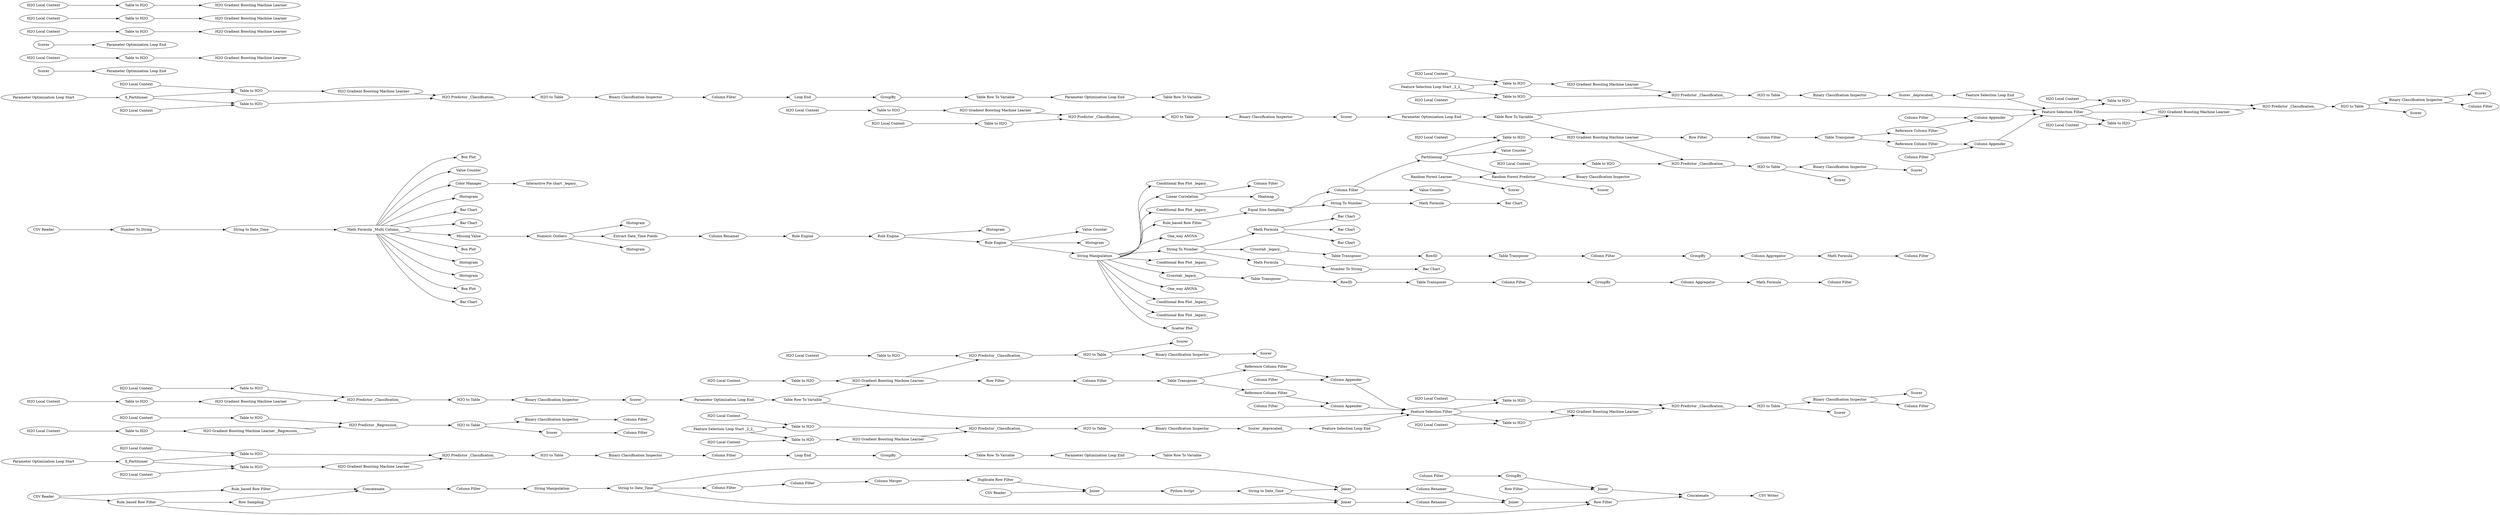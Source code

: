 digraph {
	"-269686987685757162_80" [label=Joiner]
	"6468427717350328888_75" [label="Binary Classification Inspector"]
	"-8148125716424817848_355" [label="H2O Predictor _Regression_"]
	"7115783658389432447_344" [label="H2O Predictor _Classification_"]
	"-153211976848635762_71" [label="Box Plot"]
	"1515580851373965262_49" [label="H2O Gradient Boosting Machine Learner"]
	"300959159053340171_335" [label="Parameter Optimization Loop Start"]
	"300959159053340171_24" [label=Scorer]
	"7115783658389432447_347" [label="H2O Local Context"]
	"6468427717350328888_120" [label="Loop End"]
	"6468427717350328888_81" [label="Parameter Optimization Loop End"]
	"300959159053340171_83" [label="Table Row To Variable"]
	"8859842160595013991_345" [label="H2O Gradient Boosting Machine Learner"]
	"7115783658389432447_340" [label="H2O to Table"]
	"3006495041710857936_45" [label="Column Filter"]
	"300959159053340171_81" [label="Parameter Optimization Loop End"]
	"-153211976848635762_360" [label="Value Counter"]
	"-153211976848635762_397" [label="Bar Chart"]
	"3006495041710857936_27" [label="H2O Local Context"]
	"-153211976848635762_400" [label="Bar Chart"]
	"-8148125716424817848_89" [label="Binary Classification Inspector"]
	"6468427717350328888_338" [label="H2O Gradient Boosting Machine Learner"]
	"-153211976848635762_124" [label="Rule Engine"]
	"3006495041710857936_89" [label="Binary Classification Inspector"]
	"7622863308842124918_82" [label="String Manipulation"]
	"3006495041710857936_359" [label="H2O Local Context"]
	"3006495041710857936_353" [label="H2O Local Context"]
	"-7961972666958365673_46" [label="Feature Selection Loop Start _2_2_"]
	"-153211976848635762_127" [label=Histogram]
	"-153211976848635762_134" [label="One_way ANOVA"]
	"-269686987685757162_78" [label="Column Merger"]
	"-5977637639171479203_32" [label="H2O to Table"]
	"-2211865584324195440_27" [label=GroupBy]
	"6468427717350328888_118" [label=X_Partitioner]
	"6468427717350328888_24" [label=Scorer]
	"6468427717350328888_342" [label="H2O to Table"]
	"-153211976848635762_408" [label=Histogram]
	"-5977637639171479203_57" [label="Column Appender"]
	"300959159053340171_120" [label="Loop End"]
	"-5977637639171479203_41" [label="Column Filter"]
	"-5977637639171479203_358" [label="Table to H2O"]
	"-153211976848635762_373" [label="Column Filter"]
	"-2211865584324195440_29" [label="Column Aggregator"]
	"300959159053340171_30" [label="H2O Gradient Boosting Machine Learner"]
	"-153211976848635762_385" [label="String Manipulation"]
	"6644290207530954404_159" [label="Column Filter"]
	"3006495041710857936_57" [label="Column Appender"]
	"7622863308842124918_87" [label="String to Date_Time"]
	"7115783658389432447_341" [label="Table to H2O"]
	"-153211976848635762_402" [label="Column Renamer"]
	"-153211976848635762_396" [label="String To Number"]
	"-7961972666958365673_37" [label="Feature Selection Filter"]
	"-269686987685757162_75" [label="Python Script"]
	"3006495041710857936_358" [label="Table to H2O"]
	"3006495041710857936_351" [label=Scorer]
	"-153211976848635762_401" [label="String to Date_Time"]
	"-153211976848635762_63" [label="Conditional Box Plot _legacy_"]
	"-2211865584324195440_32" [label="Table Transposer"]
	"6644290207530954404_162" [label=GroupBy]
	"3006495041710857936_32" [label="H2O to Table"]
	"6468427717350328888_28" [label="H2O Local Context"]
	"300959159053340171_339" [label="H2O Local Context"]
	"300959159053340171_7" [label="Parameter Optimization Loop End"]
	"-5977637639171479203_359" [label="H2O Local Context"]
	"6468427717350328888_25" [label="Table to H2O"]
	"300959159053340171_338" [label="H2O Gradient Boosting Machine Learner"]
	"-5977637639171479203_351" [label=Scorer]
	"-8148125716424817848_32" [label="H2O to Table"]
	"7358483492543438700_29" [label="Column Aggregator"]
	"-5977637639171479203_360" [label="H2O Gradient Boosting Machine Learner"]
	"-153211976848635762_149" [label=Heatmap]
	"-153211976848635762_6" [label="Interactive Pie chart _legacy_"]
	"-153211976848635762_399" [label="Bar Chart"]
	"1515580851373965262_89" [label="Binary Classification Inspector"]
	"3006495041710857936_28" [label="H2O Local Context"]
	"300959159053340171_28" [label="H2O Local Context"]
	"1515580851373965262_52" [label="Table to H2O"]
	"6468427717350328888_343" [label="H2O Gradient Boosting Machine Learner"]
	"-5977637639171479203_56" [label="Column Filter"]
	"1987704406557423292_146" [label=Joiner]
	"-5977637639171479203_350" [label=Scorer]
	"1515580851373965262_53" [label="Scorer _deprecated_"]
	"3006495041710857936_364" [label="Column Filter"]
	"-153211976848635762_395" [label="Value Counter"]
	"8859842160595013991_343" [label="Table to H2O"]
	"-153211976848635762_135" [label="Rule_based Row Filter"]
	"-7961972666958365673_50" [label="H2O to Table"]
	"6468427717350328888_341" [label="H2O Local Context"]
	"1515580851373965262_54" [label="H2O Local Context"]
	"-153211976848635762_405" [label="Math Formula"]
	"-269686987685757162_64" [label="CSV Reader"]
	"3006495041710857936_43" [label="Reference Column Filter"]
	"3006495041710857936_30" [label="H2O Gradient Boosting Machine Learner"]
	"-2211865584324195440_26" [label="Column Filter"]
	"-5977637639171479203_356" [label="H2O to Table"]
	"8279065617971548981_75" [label="Binary Classification Inspector"]
	"6468427717350328888_31" [label="H2O Predictor _Classification_"]
	"7358483492543438700_27" [label=GroupBy]
	"-5181857484315028085_141" [label="Column Renamer"]
	"-153211976848635762_108" [label="Crosstab _legacy_"]
	"300959159053340171_343" [label="H2O Gradient Boosting Machine Learner"]
	"-153211976848635762_8" [label=Concatenate]
	"6468427717350328888_339" [label="H2O Local Context"]
	"300959159053340171_344" [label="Table to H2O"]
	"8859842160595013991_347" [label="H2O Local Context"]
	"300959159053340171_75" [label="Binary Classification Inspector"]
	"1515580851373965262_51" [label="H2O Predictor _Classification_"]
	"-7961972666958365673_51" [label="H2O Predictor _Classification_"]
	"-5977637639171479203_355" [label="H2O Predictor _Classification_"]
	"-5181857484315028085_140" [label=Joiner]
	"6468427717350328888_83" [label="Table Row To Variable"]
	"-153211976848635762_410" [label="One_way ANOVA"]
	"-153211976848635762_60" [label="Equal Size Sampling"]
	"-7961972666958365673_47" [label="Table to H2O"]
	"-5977637639171479203_45" [label="Column Filter"]
	"-5977637639171479203_357" [label="Binary Classification Inspector"]
	"3006495041710857936_31" [label="H2O Predictor _Classification_"]
	"-153211976848635762_387" [label="Column Filter"]
	"6468427717350328888_121" [label="Column Filter"]
	"-153211976848635762_115" [label="Column Filter"]
	"-7961972666958365673_52" [label="Table to H2O"]
	"-8148125716424817848_28" [label="H2O Local Context"]
	"-153211976848635762_66" [label="Math Formula"]
	"-153211976848635762_65" [label="Bar Chart"]
	"7115783658389432447_89" [label="Binary Classification Inspector"]
	"6644290207530954404_167" [label="Row Filter"]
	"8859842160595013991_340" [label="H2O to Table"]
	"-153211976848635762_68" [label="Numeric Outliers"]
	"-153211976848635762_143" [label="CSV Reader"]
	"8859842160595013991_7" [label="Parameter Optimization Loop End"]
	"3006495041710857936_55" [label="Reference Column Filter"]
	"-269686987685757162_79" [label="Duplicate Row Filter"]
	"3006495041710857936_41" [label="Column Filter"]
	"-5977637639171479203_30" [label="H2O Gradient Boosting Machine Learner"]
	"6644290207530954404_168" [label=Concatenate]
	"-7961972666958365673_49" [label="H2O Gradient Boosting Machine Learner"]
	"6468427717350328888_335" [label="Parameter Optimization Loop Start"]
	"300959159053340171_25" [label="Table to H2O"]
	"6468427717350328888_7" [label="Parameter Optimization Loop End"]
	"8859842160595013991_348" [label=Scorer]
	"6468427717350328888_344" [label="Table to H2O"]
	"-8148125716424817848_27" [label="H2O Local Context"]
	"6468427717350328888_340" [label="Table to H2O"]
	"300959159053340171_31" [label="H2O Predictor _Classification_"]
	"-153211976848635762_23" [label="Color Manager"]
	"-153211976848635762_58" [label="Math Formula _Multi Column_"]
	"8859842160595013991_346" [label="H2O Local Context"]
	"-5977637639171479203_55" [label="Reference Column Filter"]
	"-153211976848635762_398" [label="Math Formula"]
	"-153211976848635762_62" [label="Conditional Box Plot _legacy_"]
	"6644290207530954404_165" [label=Joiner]
	"-5977637639171479203_44" [label="Column Appender"]
	"3006495041710857936_56" [label="Column Filter"]
	"-5977637639171479203_43" [label="Reference Column Filter"]
	"8859842160595013991_341" [label="Table to H2O"]
	"-153211976848635762_144" [label="Column Filter"]
	"3006495041710857936_355" [label="H2O Predictor _Classification_"]
	"-153211976848635762_126" [label="Rule Engine"]
	"1515580851373965262_48" [label="H2O Local Context"]
	"-5977637639171479203_352" [label="Table to H2O"]
	"-153211976848635762_47" [label=Histogram]
	"-5977637639171479203_89" [label="Binary Classification Inspector"]
	"300959159053340171_26" [label="Table to H2O"]
	"-153211976848635762_384" [label="Number To String"]
	"-153211976848635762_43" [label="Conditional Box Plot _legacy_"]
	"-8148125716424817848_350" [label=Scorer]
	"1987704406557423292_147" [label="Column Renamer"]
	"-269686987685757162_76" [label="Column Filter"]
	"-153211976848635762_94" [label="Extract Date_Time Fields"]
	"-7961972666958365673_53" [label="Scorer _deprecated_"]
	"7115783658389432447_346" [label="H2O Local Context"]
	"3006495041710857936_39" [label="Row Filter"]
	"7115783658389432447_348" [label=Scorer]
	"3006495041710857936_352" [label="Table to H2O"]
	"-153211976848635762_4" [label="Row Sampling"]
	"-153211976848635762_374" [label="Crosstab _legacy_"]
	"-153211976848635762_40" [label="Scatter Plot"]
	"-8148125716424817848_26" [label="Table to H2O"]
	"-153211976848635762_173" [label="Column Filter"]
	"3006495041710857936_357" [label="Binary Classification Inspector"]
	"-8148125716424817848_25" [label="Table to H2O"]
	"-153211976848635762_61" [label="Conditional Box Plot _legacy_"]
	"8859842160595013991_85" [label="Table Row To Variable"]
	"-153211976848635762_133" [label="Linear Correlation"]
	"7358483492543438700_28" [label="Math Formula"]
	"8279065617971548981_82" [label=Scorer]
	"-153211976848635762_409" [label=Histogram]
	"7115783658389432447_343" [label="Table to H2O"]
	"-153211976848635762_172" [label=Partitioning]
	"7358483492543438700_26" [label="Column Filter"]
	"6468427717350328888_30" [label="H2O Gradient Boosting Machine Learner"]
	"-5977637639171479203_25" [label="Table to H2O"]
	"-5977637639171479203_27" [label="H2O Local Context"]
	"3006495041710857936_360" [label="H2O Gradient Boosting Machine Learner"]
	"-153211976848635762_394" [label="Bar Chart"]
	"3006495041710857936_42" [label="Table Transposer"]
	"3006495041710857936_44" [label="Column Appender"]
	"-2211865584324195440_28" [label="Math Formula"]
	"-5977637639171479203_39" [label="Row Filter"]
	"-153211976848635762_125" [label=Histogram]
	"6468427717350328888_27" [label="H2O Local Context"]
	"6468427717350328888_85" [label="Table Row To Variable"]
	"3006495041710857936_26" [label="Table to H2O"]
	"6468427717350328888_26" [label="Table to H2O"]
	"3006495041710857936_356" [label="H2O to Table"]
	"-153211976848635762_7" [label="Rule_based Row Filter"]
	"7358483492543438700_33" [label=RowID]
	"300959159053340171_121" [label="Column Filter"]
	"-153211976848635762_367" [label="Bar Chart"]
	"-153211976848635762_386" [label="Missing Value"]
	"1515580851373965262_47" [label="Table to H2O"]
	"-2211865584324195440_31" [label="Table Transposer"]
	"-153211976848635762_411" [label="Conditional Box Plot _legacy_"]
	"-8148125716424817848_353" [label="Column Filter"]
	"300959159053340171_27" [label="H2O Local Context"]
	"3006495041710857936_25" [label="Table to H2O"]
	"300959159053340171_85" [label="Table Row To Variable"]
	"-269686987685757162_85" [label="String to Date_Time"]
	"1515580851373965262_37" [label="Feature Selection Filter"]
	"6468427717350328888_122" [label=GroupBy]
	"6644290207530954404_157" [label="Row Filter"]
	"300959159053340171_341" [label="H2O Local Context"]
	"3006495041710857936_350" [label=Scorer]
	"3006495041710857936_24" [label=Scorer]
	"-153211976848635762_142" [label=Joiner]
	"-5977637639171479203_26" [label="Table to H2O"]
	"-7961972666958365673_89" [label="Binary Classification Inspector"]
	"300959159053340171_340" [label="Table to H2O"]
	"7358483492543438700_32" [label="Table Transposer"]
	"-269686987685757162_77" [label="Column Filter"]
	"-153211976848635762_128" [label="Rule Engine"]
	"-8148125716424817848_354" [label="H2O Gradient Boosting Machine Learner _Regression_"]
	"3006495041710857936_354" [label=Scorer]
	"-7961972666958365673_48" [label="H2O Local Context"]
	"-153211976848635762_406" [label="Bar Chart"]
	"-7961972666958365673_36" [label="Feature Selection Loop End"]
	"1515580851373965262_46" [label="Feature Selection Loop Start _2_2_"]
	"1515580851373965262_50" [label="H2O to Table"]
	"8279065617971548981_63" [label="Random Forest Learner"]
	"300959159053340171_342" [label="H2O to Table"]
	"8859842160595013991_89" [label="Binary Classification Inspector"]
	"-153211976848635762_361" [label="Box Plot"]
	"-153211976848635762_364" [label=Histogram]
	"-153211976848635762_391" [label="CSV Writer"]
	"8279065617971548981_64" [label="Random Forest Predictor"]
	"-153211976848635762_46" [label=Histogram]
	"-153211976848635762_57" [label="String To Number"]
	"-153211976848635762_404" [label="Rule_based Row Filter"]
	"7115783658389432447_7" [label="Parameter Optimization Loop End"]
	"300959159053340171_122" [label=GroupBy]
	"7115783658389432447_345" [label="H2O Gradient Boosting Machine Learner"]
	"-2211865584324195440_33" [label=RowID]
	"-5977637639171479203_24" [label=Scorer]
	"-5977637639171479203_353" [label="H2O Local Context"]
	"-153211976848635762_392" [label="CSV Reader"]
	"-153211976848635762_171" [label="Value Counter"]
	"-5977637639171479203_354" [label=Scorer]
	"7358483492543438700_31" [label="Table Transposer"]
	"8279065617971548981_81" [label=Scorer]
	"-153211976848635762_407" [label="Number To String"]
	"1515580851373965262_36" [label="Feature Selection Loop End"]
	"-5977637639171479203_364" [label="Column Filter"]
	"-5977637639171479203_28" [label="H2O Local Context"]
	"-7961972666958365673_54" [label="H2O Local Context"]
	"7115783658389432447_85" [label="Table Row To Variable"]
	"8859842160595013991_344" [label="H2O Predictor _Classification_"]
	"-153211976848635762_170" [label="Value Counter"]
	"-5977637639171479203_31" [label="H2O Predictor _Classification_"]
	"300959159053340171_118" [label=X_Partitioner]
	"-8148125716424817848_352" [label="Column Filter"]
	"-5977637639171479203_42" [label="Table Transposer"]
	"-153211976848635762_362" [label="Box Plot"]
	"-153211976848635762_393" [label="Bar Chart"]
	"3006495041710857936_25" -> "3006495041710857936_30"
	"3006495041710857936_27" -> "3006495041710857936_25"
	"-8148125716424817848_27" -> "-8148125716424817848_25"
	"-153211976848635762_108" -> "7358483492543438700_31"
	"3006495041710857936_356" -> "3006495041710857936_357"
	"6468427717350328888_344" -> "6468427717350328888_343"
	"6468427717350328888_120" -> "6468427717350328888_122"
	"3006495041710857936_56" -> "3006495041710857936_57"
	"-153211976848635762_57" -> "-153211976848635762_66"
	"3006495041710857936_355" -> "3006495041710857936_356"
	"300959159053340171_75" -> "300959159053340171_121"
	"8859842160595013991_348" -> "8859842160595013991_7"
	"-153211976848635762_143" -> "-153211976848635762_135"
	"300959159053340171_335" -> "300959159053340171_118"
	"1515580851373965262_48" -> "1515580851373965262_47"
	"3006495041710857936_31" -> "3006495041710857936_32"
	"-7961972666958365673_37" -> "-5977637639171479203_358"
	"-153211976848635762_128" -> "-153211976848635762_395"
	"300959159053340171_24" -> "300959159053340171_7"
	"-153211976848635762_58" -> "-153211976848635762_360"
	"-153211976848635762_407" -> "-153211976848635762_406"
	"-153211976848635762_374" -> "-2211865584324195440_31"
	"7358483492543438700_27" -> "7358483492543438700_29"
	"-153211976848635762_404" -> "-153211976848635762_60"
	"7358483492543438700_31" -> "7358483492543438700_33"
	"7115783658389432447_89" -> "7115783658389432447_348"
	"-7961972666958365673_51" -> "-7961972666958365673_50"
	"-153211976848635762_396" -> "-153211976848635762_374"
	"1515580851373965262_54" -> "1515580851373965262_52"
	"-153211976848635762_58" -> "-153211976848635762_393"
	"-5977637639171479203_44" -> "-7961972666958365673_37"
	"-7961972666958365673_89" -> "-7961972666958365673_53"
	"-8148125716424817848_25" -> "-8148125716424817848_354"
	"3006495041710857936_45" -> "3006495041710857936_44"
	"-153211976848635762_385" -> "-153211976848635762_108"
	"-153211976848635762_172" -> "8279065617971548981_64"
	"6644290207530954404_162" -> "6644290207530954404_165"
	"8859842160595013991_85" -> "-7961972666958365673_37"
	"-5977637639171479203_56" -> "-5977637639171479203_57"
	"-8148125716424817848_89" -> "-8148125716424817848_352"
	"-7961972666958365673_49" -> "-7961972666958365673_51"
	"-153211976848635762_385" -> "-153211976848635762_404"
	"6468427717350328888_339" -> "6468427717350328888_340"
	"3006495041710857936_44" -> "1515580851373965262_37"
	"1515580851373965262_52" -> "1515580851373965262_51"
	"-153211976848635762_60" -> "-153211976848635762_173"
	"-153211976848635762_133" -> "-153211976848635762_149"
	"-7961972666958365673_50" -> "-7961972666958365673_89"
	"1987704406557423292_147" -> "-153211976848635762_142"
	"-153211976848635762_142" -> "6644290207530954404_167"
	"8859842160595013991_347" -> "8859842160595013991_341"
	"-153211976848635762_405" -> "-153211976848635762_407"
	"-153211976848635762_385" -> "-153211976848635762_411"
	"-5977637639171479203_30" -> "-5977637639171479203_39"
	"-8148125716424817848_32" -> "-8148125716424817848_350"
	"-153211976848635762_385" -> "-153211976848635762_63"
	"6468427717350328888_83" -> "6468427717350328888_81"
	"6468427717350328888_81" -> "6468427717350328888_85"
	"1515580851373965262_37" -> "3006495041710857936_358"
	"-2211865584324195440_28" -> "-153211976848635762_373"
	"-153211976848635762_60" -> "-153211976848635762_57"
	"-7961972666958365673_54" -> "-7961972666958365673_52"
	"-269686987685757162_64" -> "-269686987685757162_80"
	"3006495041710857936_26" -> "3006495041710857936_31"
	"-153211976848635762_135" -> "-153211976848635762_8"
	"-5977637639171479203_25" -> "-5977637639171479203_30"
	"-153211976848635762_94" -> "-153211976848635762_402"
	"-8148125716424817848_355" -> "-8148125716424817848_32"
	"7115783658389432447_345" -> "7115783658389432447_344"
	"-5977637639171479203_42" -> "-5977637639171479203_55"
	"-153211976848635762_68" -> "-153211976848635762_94"
	"1515580851373965262_46" -> "1515580851373965262_52"
	"3006495041710857936_32" -> "3006495041710857936_89"
	"300959159053340171_122" -> "300959159053340171_83"
	"-7961972666958365673_46" -> "-7961972666958365673_47"
	"3006495041710857936_42" -> "3006495041710857936_43"
	"1515580851373965262_47" -> "1515580851373965262_49"
	"-5977637639171479203_358" -> "-5977637639171479203_360"
	"-153211976848635762_385" -> "-153211976848635762_62"
	"-5977637639171479203_89" -> "-5977637639171479203_24"
	"-153211976848635762_385" -> "-153211976848635762_61"
	"8859842160595013991_341" -> "8859842160595013991_345"
	"300959159053340171_27" -> "300959159053340171_25"
	"-153211976848635762_384" -> "-153211976848635762_401"
	"-153211976848635762_128" -> "-153211976848635762_408"
	"-5977637639171479203_355" -> "-5977637639171479203_356"
	"-153211976848635762_128" -> "-153211976848635762_385"
	"-5977637639171479203_357" -> "-5977637639171479203_351"
	"-7961972666958365673_37" -> "-5977637639171479203_360"
	"1515580851373965262_89" -> "1515580851373965262_53"
	"-153211976848635762_385" -> "-153211976848635762_134"
	"1515580851373965262_36" -> "1515580851373965262_37"
	"-5977637639171479203_39" -> "-5977637639171479203_41"
	"-2211865584324195440_31" -> "-2211865584324195440_33"
	"6468427717350328888_75" -> "6468427717350328888_121"
	"7115783658389432447_346" -> "7115783658389432447_343"
	"3006495041710857936_32" -> "3006495041710857936_350"
	"3006495041710857936_357" -> "3006495041710857936_351"
	"3006495041710857936_357" -> "3006495041710857936_364"
	"300959159053340171_26" -> "300959159053340171_31"
	"3006495041710857936_42" -> "3006495041710857936_55"
	"3006495041710857936_359" -> "3006495041710857936_358"
	"6468427717350328888_335" -> "6468427717350328888_118"
	"-153211976848635762_58" -> "-153211976848635762_23"
	"6468427717350328888_27" -> "6468427717350328888_25"
	"8279065617971548981_63" -> "8279065617971548981_82"
	"7115783658389432447_340" -> "7115783658389432447_89"
	"-5977637639171479203_30" -> "-5977637639171479203_31"
	"-153211976848635762_23" -> "-153211976848635762_6"
	"-8148125716424817848_350" -> "-8148125716424817848_353"
	"-5977637639171479203_28" -> "-5977637639171479203_26"
	"6644290207530954404_168" -> "-153211976848635762_391"
	"1987704406557423292_146" -> "1987704406557423292_147"
	"-153211976848635762_398" -> "-153211976848635762_399"
	"-153211976848635762_173" -> "-153211976848635762_172"
	"-5181857484315028085_141" -> "-153211976848635762_142"
	"-2211865584324195440_29" -> "-2211865584324195440_28"
	"3006495041710857936_55" -> "3006495041710857936_57"
	"300959159053340171_121" -> "300959159053340171_120"
	"6468427717350328888_118" -> "6468427717350328888_344"
	"-153211976848635762_58" -> "-153211976848635762_364"
	"-153211976848635762_386" -> "-153211976848635762_68"
	"-5977637639171479203_41" -> "-5977637639171479203_42"
	"-5977637639171479203_55" -> "-5977637639171479203_57"
	"-5977637639171479203_357" -> "-5977637639171479203_364"
	"3006495041710857936_39" -> "3006495041710857936_41"
	"8859842160595013991_89" -> "8859842160595013991_348"
	"3006495041710857936_89" -> "3006495041710857936_24"
	"-5977637639171479203_356" -> "-5977637639171479203_357"
	"7115783658389432447_347" -> "7115783658389432447_341"
	"-153211976848635762_385" -> "-153211976848635762_396"
	"-2211865584324195440_33" -> "-2211865584324195440_32"
	"-153211976848635762_133" -> "-153211976848635762_387"
	"3006495041710857936_30" -> "3006495041710857936_39"
	"-153211976848635762_172" -> "-153211976848635762_171"
	"1515580851373965262_37" -> "3006495041710857936_352"
	"7622863308842124918_82" -> "7622863308842124918_87"
	"6644290207530954404_165" -> "6644290207530954404_168"
	"6468427717350328888_118" -> "6468427717350328888_26"
	"-5977637639171479203_42" -> "-5977637639171479203_43"
	"8859842160595013991_343" -> "8859842160595013991_344"
	"-153211976848635762_68" -> "-153211976848635762_125"
	"-5977637639171479203_27" -> "-5977637639171479203_25"
	"-5977637639171479203_31" -> "-5977637639171479203_32"
	"3006495041710857936_352" -> "3006495041710857936_355"
	"-153211976848635762_172" -> "-5977637639171479203_25"
	"300959159053340171_83" -> "300959159053340171_81"
	"7622863308842124918_87" -> "-5181857484315028085_140"
	"-153211976848635762_7" -> "6644290207530954404_167"
	"-8148125716424817848_26" -> "-8148125716424817848_355"
	"6468427717350328888_24" -> "6468427717350328888_7"
	"-153211976848635762_398" -> "-153211976848635762_400"
	"300959159053340171_81" -> "300959159053340171_85"
	"1515580851373965262_50" -> "1515580851373965262_89"
	"300959159053340171_342" -> "300959159053340171_75"
	"6468427717350328888_342" -> "6468427717350328888_75"
	"-5977637639171479203_43" -> "-5977637639171479203_44"
	"3006495041710857936_356" -> "3006495041710857936_354"
	"-7961972666958365673_47" -> "-7961972666958365673_49"
	"-7961972666958365673_46" -> "-7961972666958365673_52"
	"3006495041710857936_57" -> "1515580851373965262_37"
	"-153211976848635762_396" -> "-153211976848635762_398"
	"-2211865584324195440_26" -> "-2211865584324195440_27"
	"8279065617971548981_64" -> "8279065617971548981_75"
	"7115783658389432447_341" -> "7115783658389432447_345"
	"3006495041710857936_43" -> "3006495041710857936_44"
	"-153211976848635762_385" -> "-153211976848635762_40"
	"-7961972666958365673_36" -> "-7961972666958365673_37"
	"-153211976848635762_385" -> "-153211976848635762_43"
	"6644290207530954404_167" -> "6644290207530954404_168"
	"7358483492543438700_28" -> "-153211976848635762_115"
	"6468427717350328888_340" -> "6468427717350328888_338"
	"300959159053340171_339" -> "300959159053340171_340"
	"-153211976848635762_398" -> "-153211976848635762_397"
	"8859842160595013991_344" -> "8859842160595013991_340"
	"7622863308842124918_87" -> "1987704406557423292_146"
	"7358483492543438700_29" -> "7358483492543438700_28"
	"1515580851373965262_46" -> "1515580851373965262_47"
	"1515580851373965262_53" -> "1515580851373965262_36"
	"3006495041710857936_28" -> "3006495041710857936_26"
	"300959159053340171_31" -> "300959159053340171_342"
	"-5977637639171479203_353" -> "-5977637639171479203_352"
	"6468427717350328888_122" -> "6468427717350328888_83"
	"3006495041710857936_30" -> "3006495041710857936_31"
	"1515580851373965262_37" -> "3006495041710857936_360"
	"300959159053340171_118" -> "300959159053340171_344"
	"-153211976848635762_58" -> "-153211976848635762_394"
	"-153211976848635762_66" -> "-153211976848635762_65"
	"7358483492543438700_33" -> "7358483492543438700_32"
	"3006495041710857936_358" -> "3006495041710857936_360"
	"-7961972666958365673_53" -> "-7961972666958365673_36"
	"300959159053340171_340" -> "300959159053340171_338"
	"300959159053340171_341" -> "300959159053340171_344"
	"300959159053340171_343" -> "300959159053340171_31"
	"-5977637639171479203_45" -> "-5977637639171479203_44"
	"7622863308842124918_87" -> "-269686987685757162_77"
	"-5977637639171479203_26" -> "-5977637639171479203_31"
	"-2211865584324195440_32" -> "-2211865584324195440_26"
	"-153211976848635762_124" -> "-153211976848635762_126"
	"-153211976848635762_58" -> "-153211976848635762_367"
	"-8148125716424817848_354" -> "-8148125716424817848_355"
	"6468427717350328888_26" -> "6468427717350328888_31"
	"-7961972666958365673_48" -> "-7961972666958365673_47"
	"-153211976848635762_58" -> "-153211976848635762_362"
	"-153211976848635762_402" -> "-153211976848635762_124"
	"-153211976848635762_396" -> "-153211976848635762_405"
	"-153211976848635762_58" -> "-153211976848635762_47"
	"-153211976848635762_401" -> "-153211976848635762_58"
	"-5977637639171479203_360" -> "-5977637639171479203_355"
	"-8148125716424817848_28" -> "-8148125716424817848_26"
	"-269686987685757162_76" -> "-269686987685757162_78"
	"-153211976848635762_58" -> "-153211976848635762_361"
	"1515580851373965262_49" -> "1515580851373965262_51"
	"-153211976848635762_126" -> "-153211976848635762_409"
	"7115783658389432447_85" -> "1515580851373965262_37"
	"8859842160595013991_7" -> "8859842160595013991_85"
	"3006495041710857936_360" -> "3006495041710857936_355"
	"8859842160595013991_345" -> "8859842160595013991_344"
	"7115783658389432447_348" -> "7115783658389432447_7"
	"300959159053340171_344" -> "300959159053340171_343"
	"-153211976848635762_126" -> "-153211976848635762_128"
	"-153211976848635762_68" -> "-153211976848635762_127"
	"-153211976848635762_8" -> "-153211976848635762_144"
	"8859842160595013991_85" -> "-5977637639171479203_30"
	"-153211976848635762_385" -> "-153211976848635762_133"
	"6468427717350328888_341" -> "6468427717350328888_344"
	"6468427717350328888_25" -> "6468427717350328888_30"
	"7115783658389432447_85" -> "3006495041710857936_30"
	"-153211976848635762_173" -> "-153211976848635762_170"
	"-153211976848635762_58" -> "-153211976848635762_71"
	"-153211976848635762_4" -> "-153211976848635762_8"
	"8859842160595013991_340" -> "8859842160595013991_89"
	"-5977637639171479203_356" -> "-5977637639171479203_354"
	"7358483492543438700_26" -> "7358483492543438700_27"
	"-153211976848635762_58" -> "-153211976848635762_46"
	"7358483492543438700_32" -> "7358483492543438700_26"
	"6468427717350328888_31" -> "6468427717350328888_342"
	"-269686987685757162_85" -> "-5181857484315028085_140"
	"3006495041710857936_41" -> "3006495041710857936_42"
	"-269686987685757162_75" -> "-269686987685757162_85"
	"-153211976848635762_58" -> "-153211976848635762_386"
	"-153211976848635762_7" -> "-153211976848635762_4"
	"-153211976848635762_392" -> "-153211976848635762_384"
	"8279065617971548981_63" -> "8279065617971548981_64"
	"1515580851373965262_51" -> "1515580851373965262_50"
	"6644290207530954404_159" -> "6644290207530954404_162"
	"3006495041710857936_353" -> "3006495041710857936_352"
	"6468427717350328888_121" -> "6468427717350328888_120"
	"-2211865584324195440_27" -> "-2211865584324195440_29"
	"-269686987685757162_78" -> "-269686987685757162_79"
	"-8148125716424817848_32" -> "-8148125716424817848_89"
	"-5977637639171479203_359" -> "-5977637639171479203_358"
	"300959159053340171_28" -> "300959159053340171_26"
	"6468427717350328888_343" -> "6468427717350328888_31"
	"7115783658389432447_7" -> "7115783658389432447_85"
	"7115783658389432447_343" -> "7115783658389432447_344"
	"-5977637639171479203_32" -> "-5977637639171479203_89"
	"-7961972666958365673_52" -> "-7961972666958365673_51"
	"6468427717350328888_28" -> "6468427717350328888_26"
	"-153211976848635762_144" -> "7622863308842124918_82"
	"300959159053340171_25" -> "300959159053340171_30"
	"300959159053340171_120" -> "300959159053340171_122"
	"-5181857484315028085_140" -> "-5181857484315028085_141"
	"300959159053340171_118" -> "300959159053340171_26"
	"-269686987685757162_77" -> "-269686987685757162_76"
	"-269686987685757162_85" -> "1987704406557423292_146"
	"-153211976848635762_143" -> "-153211976848635762_7"
	"7115783658389432447_344" -> "7115783658389432447_340"
	"8279065617971548981_64" -> "8279065617971548981_81"
	"6644290207530954404_157" -> "6644290207530954404_165"
	"-5977637639171479203_57" -> "-7961972666958365673_37"
	"-153211976848635762_385" -> "-153211976848635762_410"
	"-5977637639171479203_32" -> "-5977637639171479203_350"
	"8859842160595013991_346" -> "8859842160595013991_343"
	"-269686987685757162_80" -> "-269686987685757162_75"
	"-7961972666958365673_37" -> "-5977637639171479203_352"
	"-5977637639171479203_352" -> "-5977637639171479203_355"
	"-269686987685757162_79" -> "-269686987685757162_80"
	rankdir=LR
}
